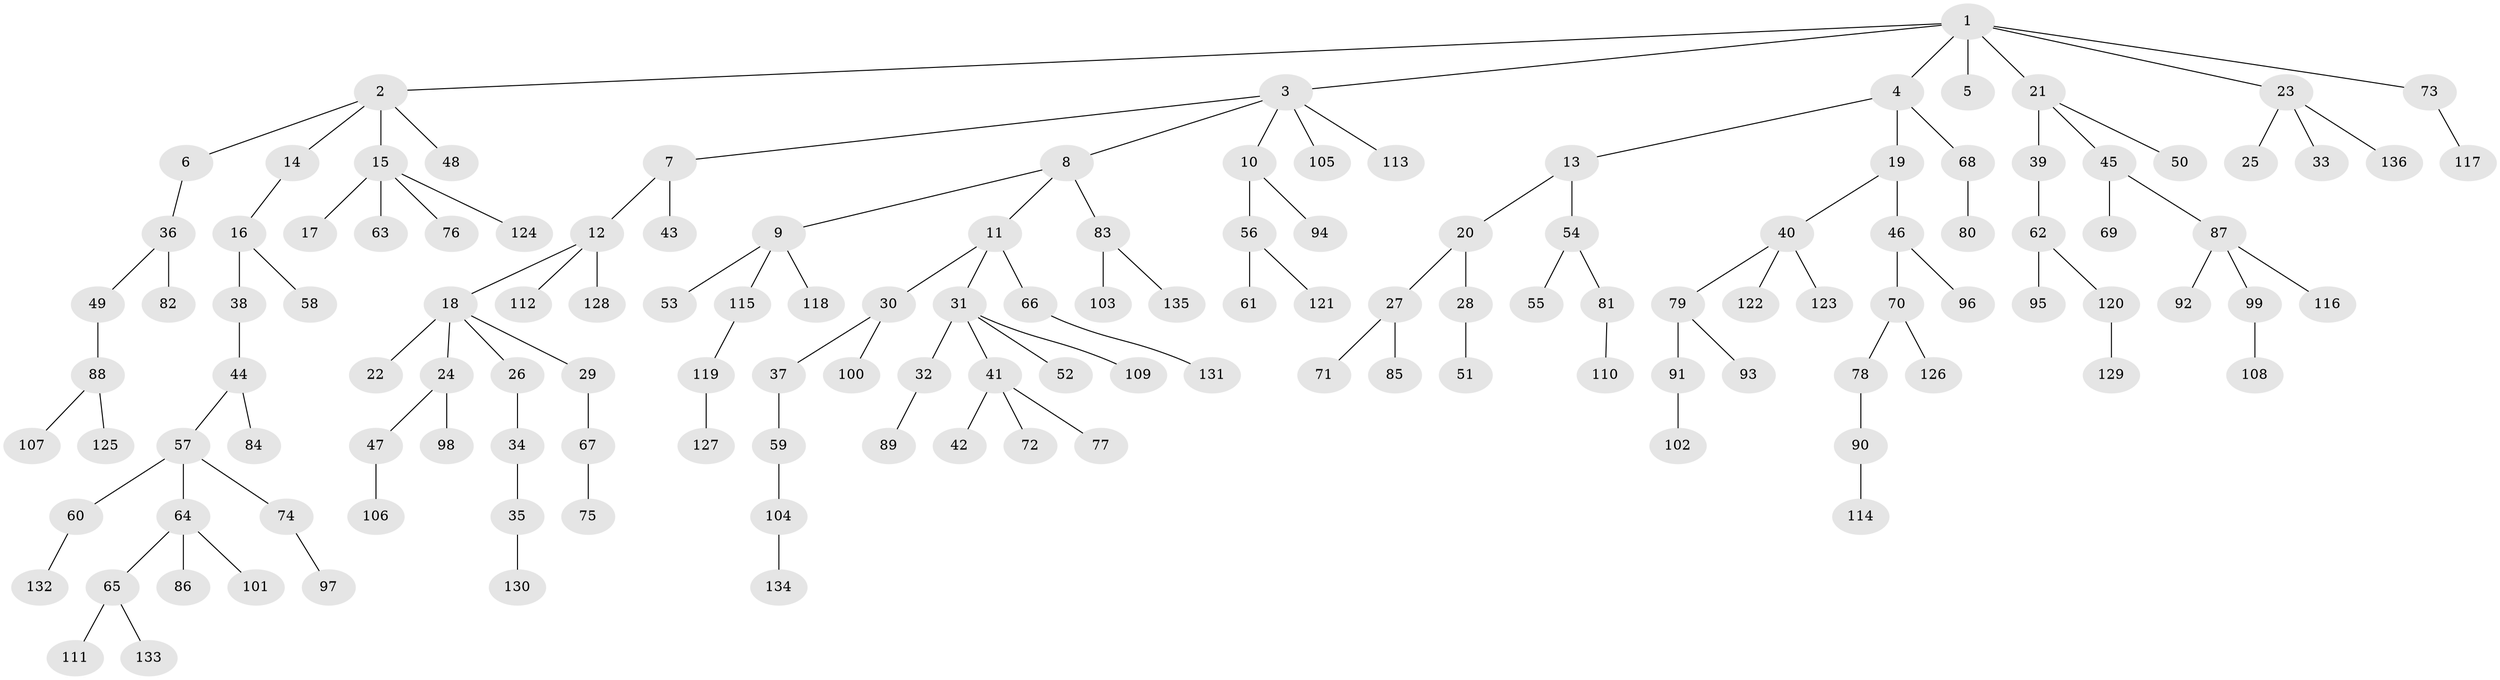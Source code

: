 // coarse degree distribution, {2: 0.17073170731707318, 6: 0.024390243902439025, 1: 0.5609756097560976, 3: 0.12195121951219512, 4: 0.07317073170731707, 5: 0.04878048780487805}
// Generated by graph-tools (version 1.1) at 2025/37/03/04/25 23:37:16]
// undirected, 136 vertices, 135 edges
graph export_dot {
  node [color=gray90,style=filled];
  1;
  2;
  3;
  4;
  5;
  6;
  7;
  8;
  9;
  10;
  11;
  12;
  13;
  14;
  15;
  16;
  17;
  18;
  19;
  20;
  21;
  22;
  23;
  24;
  25;
  26;
  27;
  28;
  29;
  30;
  31;
  32;
  33;
  34;
  35;
  36;
  37;
  38;
  39;
  40;
  41;
  42;
  43;
  44;
  45;
  46;
  47;
  48;
  49;
  50;
  51;
  52;
  53;
  54;
  55;
  56;
  57;
  58;
  59;
  60;
  61;
  62;
  63;
  64;
  65;
  66;
  67;
  68;
  69;
  70;
  71;
  72;
  73;
  74;
  75;
  76;
  77;
  78;
  79;
  80;
  81;
  82;
  83;
  84;
  85;
  86;
  87;
  88;
  89;
  90;
  91;
  92;
  93;
  94;
  95;
  96;
  97;
  98;
  99;
  100;
  101;
  102;
  103;
  104;
  105;
  106;
  107;
  108;
  109;
  110;
  111;
  112;
  113;
  114;
  115;
  116;
  117;
  118;
  119;
  120;
  121;
  122;
  123;
  124;
  125;
  126;
  127;
  128;
  129;
  130;
  131;
  132;
  133;
  134;
  135;
  136;
  1 -- 2;
  1 -- 3;
  1 -- 4;
  1 -- 5;
  1 -- 21;
  1 -- 23;
  1 -- 73;
  2 -- 6;
  2 -- 14;
  2 -- 15;
  2 -- 48;
  3 -- 7;
  3 -- 8;
  3 -- 10;
  3 -- 105;
  3 -- 113;
  4 -- 13;
  4 -- 19;
  4 -- 68;
  6 -- 36;
  7 -- 12;
  7 -- 43;
  8 -- 9;
  8 -- 11;
  8 -- 83;
  9 -- 53;
  9 -- 115;
  9 -- 118;
  10 -- 56;
  10 -- 94;
  11 -- 30;
  11 -- 31;
  11 -- 66;
  12 -- 18;
  12 -- 112;
  12 -- 128;
  13 -- 20;
  13 -- 54;
  14 -- 16;
  15 -- 17;
  15 -- 63;
  15 -- 76;
  15 -- 124;
  16 -- 38;
  16 -- 58;
  18 -- 22;
  18 -- 24;
  18 -- 26;
  18 -- 29;
  19 -- 40;
  19 -- 46;
  20 -- 27;
  20 -- 28;
  21 -- 39;
  21 -- 45;
  21 -- 50;
  23 -- 25;
  23 -- 33;
  23 -- 136;
  24 -- 47;
  24 -- 98;
  26 -- 34;
  27 -- 71;
  27 -- 85;
  28 -- 51;
  29 -- 67;
  30 -- 37;
  30 -- 100;
  31 -- 32;
  31 -- 41;
  31 -- 52;
  31 -- 109;
  32 -- 89;
  34 -- 35;
  35 -- 130;
  36 -- 49;
  36 -- 82;
  37 -- 59;
  38 -- 44;
  39 -- 62;
  40 -- 79;
  40 -- 122;
  40 -- 123;
  41 -- 42;
  41 -- 72;
  41 -- 77;
  44 -- 57;
  44 -- 84;
  45 -- 69;
  45 -- 87;
  46 -- 70;
  46 -- 96;
  47 -- 106;
  49 -- 88;
  54 -- 55;
  54 -- 81;
  56 -- 61;
  56 -- 121;
  57 -- 60;
  57 -- 64;
  57 -- 74;
  59 -- 104;
  60 -- 132;
  62 -- 95;
  62 -- 120;
  64 -- 65;
  64 -- 86;
  64 -- 101;
  65 -- 111;
  65 -- 133;
  66 -- 131;
  67 -- 75;
  68 -- 80;
  70 -- 78;
  70 -- 126;
  73 -- 117;
  74 -- 97;
  78 -- 90;
  79 -- 91;
  79 -- 93;
  81 -- 110;
  83 -- 103;
  83 -- 135;
  87 -- 92;
  87 -- 99;
  87 -- 116;
  88 -- 107;
  88 -- 125;
  90 -- 114;
  91 -- 102;
  99 -- 108;
  104 -- 134;
  115 -- 119;
  119 -- 127;
  120 -- 129;
}
